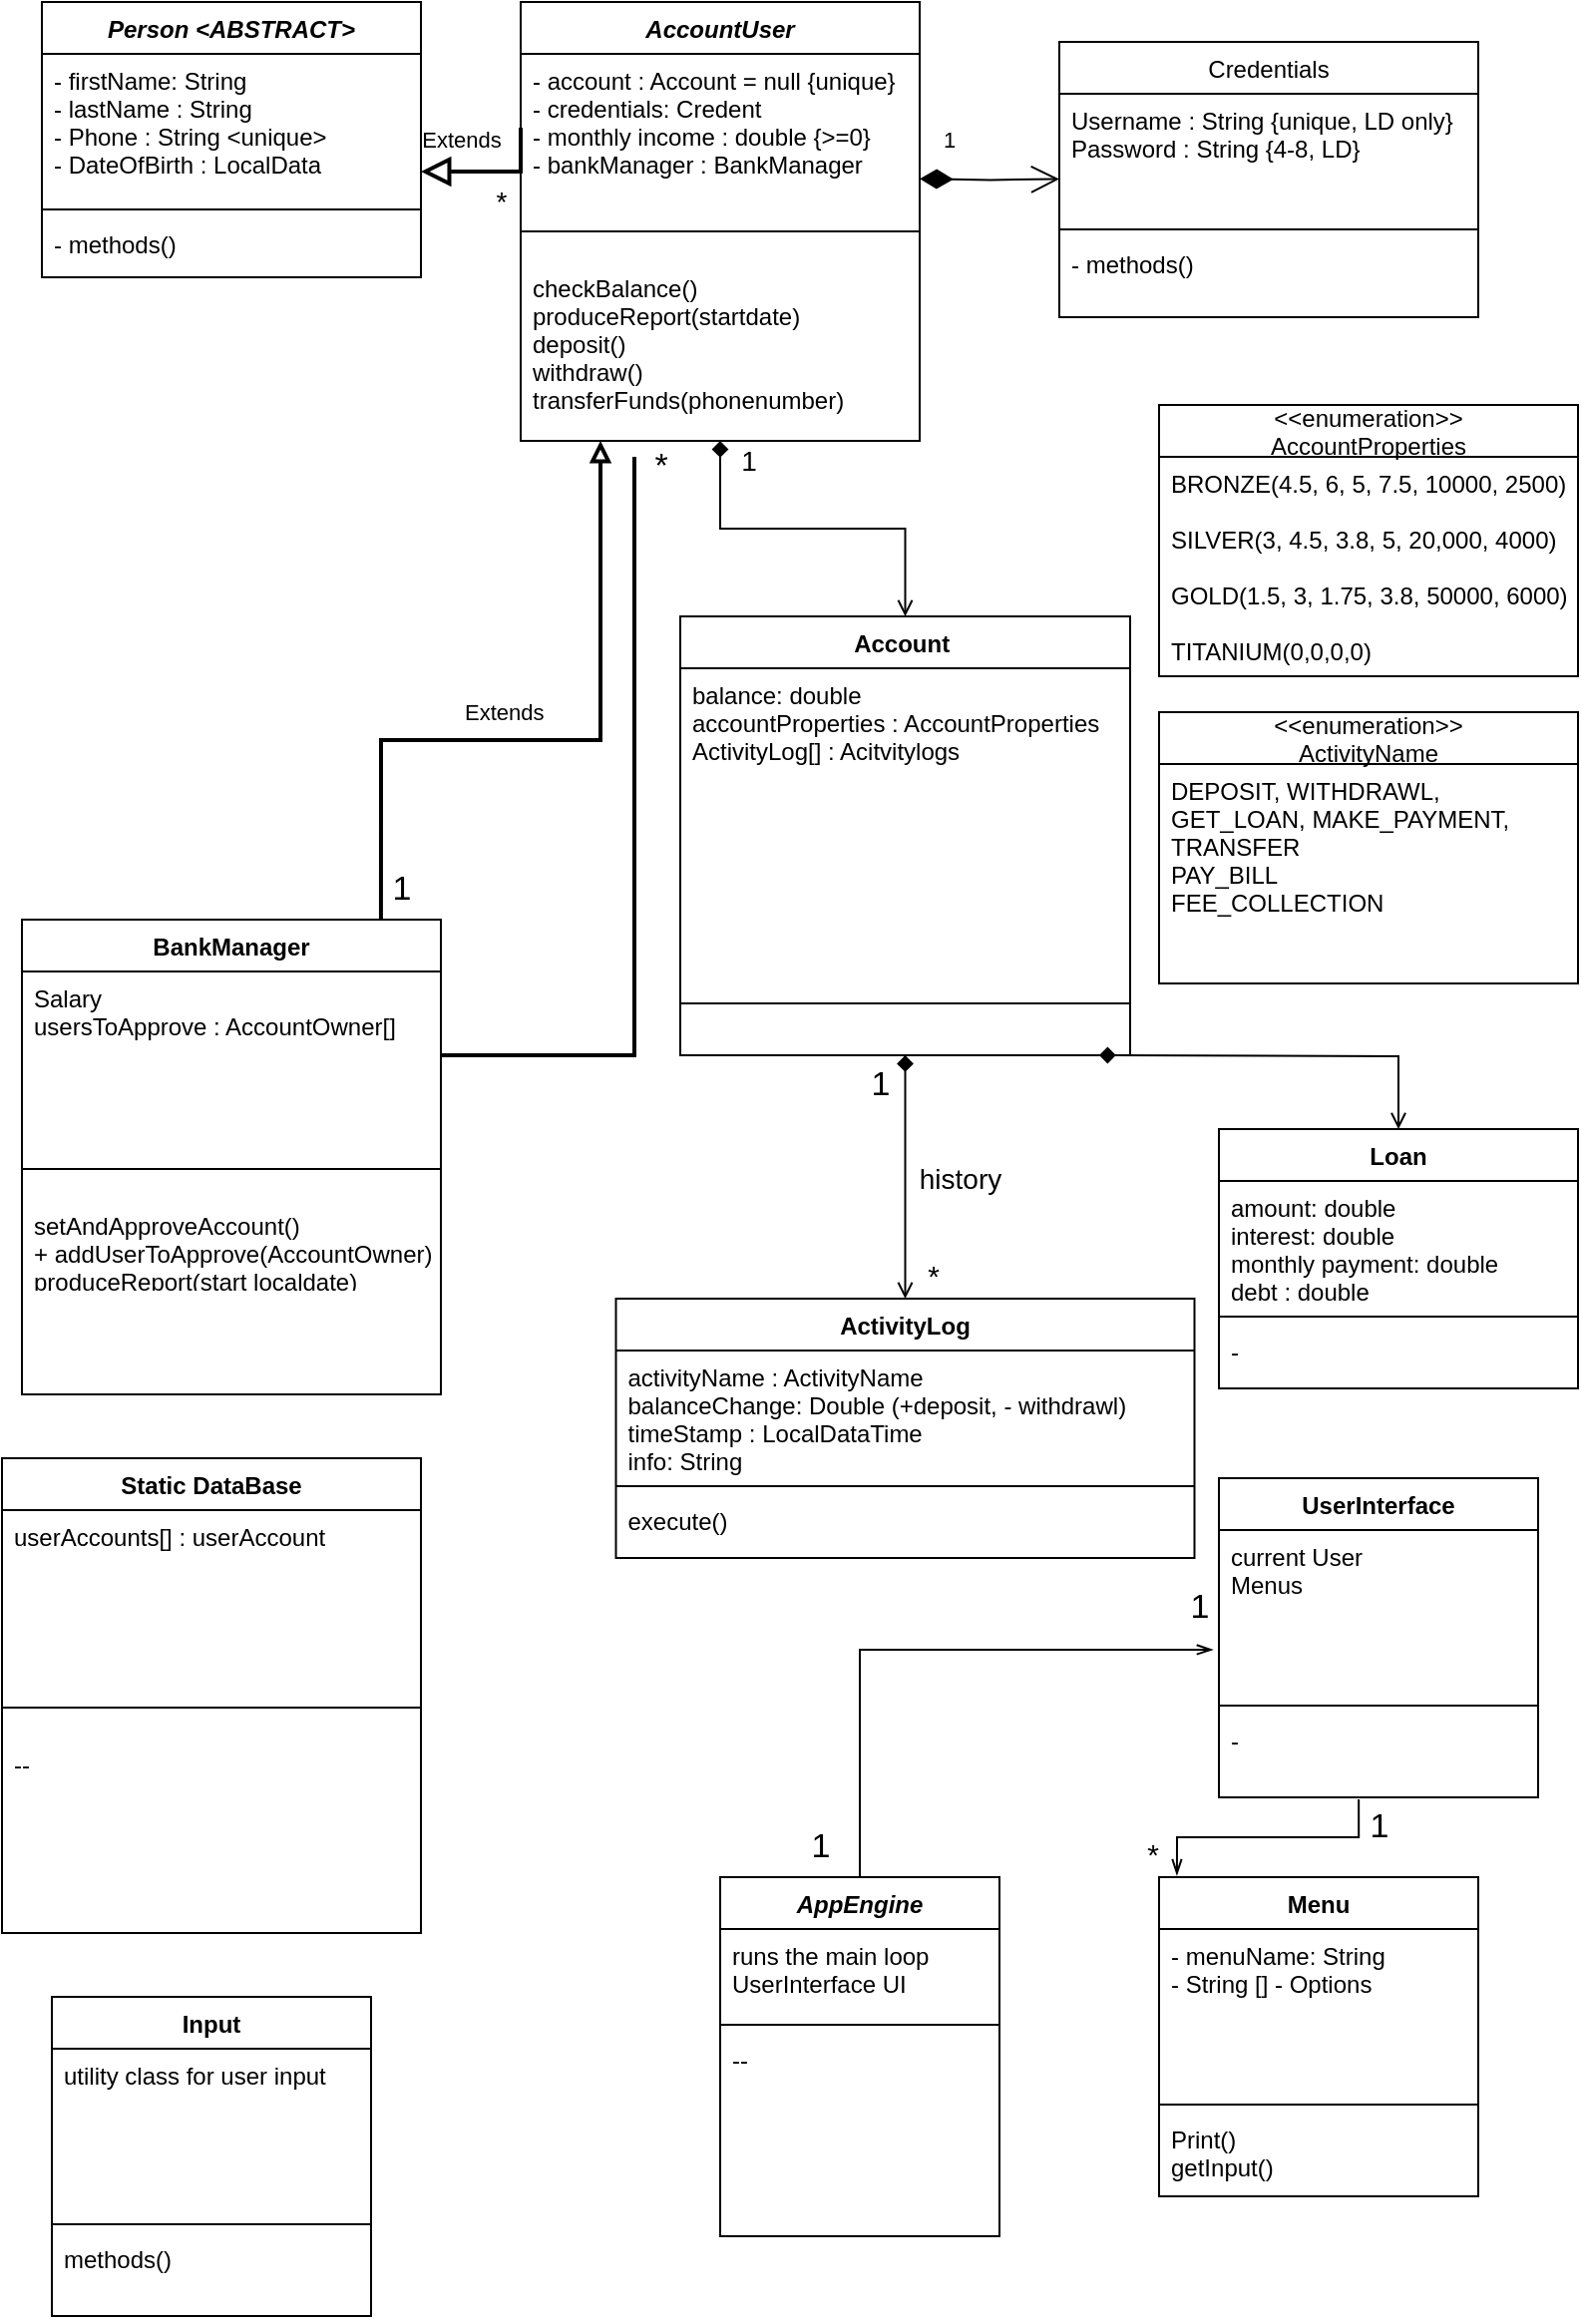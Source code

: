 <mxfile version="16.5.1" type="device"><diagram id="C5RBs43oDa-KdzZeNtuy" name="Page-1"><mxGraphModel dx="1422" dy="857" grid="1" gridSize="10" guides="1" tooltips="1" connect="1" arrows="1" fold="1" page="1" pageScale="1" pageWidth="827" pageHeight="1169" math="0" shadow="0"><root><mxCell id="WIyWlLk6GJQsqaUBKTNV-0"/><mxCell id="WIyWlLk6GJQsqaUBKTNV-1" parent="WIyWlLk6GJQsqaUBKTNV-0"/><mxCell id="4Luf4UbCgaXBXl4zU5tq-8" style="edgeStyle=orthogonalEdgeStyle;rounded=0;orthogonalLoop=1;jettySize=auto;html=1;fontSize=14;endArrow=open;endFill=0;startArrow=diamond;startFill=1;" parent="WIyWlLk6GJQsqaUBKTNV-1" source="zkfFHV4jXpPFQw0GAbJ--0" target="SM9FWzz-DXhbXA7rgFvg-9" edge="1"><mxGeometry relative="1" as="geometry"/></mxCell><mxCell id="zkfFHV4jXpPFQw0GAbJ--0" value="AccountUser" style="swimlane;fontStyle=3;align=center;verticalAlign=top;childLayout=stackLayout;horizontal=1;startSize=26;horizontalStack=0;resizeParent=1;resizeLast=0;collapsible=1;marginBottom=0;rounded=0;shadow=0;strokeWidth=1;" parent="WIyWlLk6GJQsqaUBKTNV-1" vertex="1"><mxGeometry x="290" y="20" width="200" height="220" as="geometry"><mxRectangle x="230" y="140" width="160" height="26" as="alternateBounds"/></mxGeometry></mxCell><mxCell id="zkfFHV4jXpPFQw0GAbJ--2" value="- account : Account = null {unique}&#10;- credentials: Credent                                           ials&#10;- monthly income : double {&gt;=0}&#10;- bankManager : BankManager" style="text;align=left;verticalAlign=top;spacingLeft=4;spacingRight=4;overflow=hidden;rotatable=0;points=[[0,0.5],[1,0.5]];portConstraint=eastwest;rounded=0;shadow=0;html=0;" parent="zkfFHV4jXpPFQw0GAbJ--0" vertex="1"><mxGeometry y="26" width="200" height="74" as="geometry"/></mxCell><mxCell id="zkfFHV4jXpPFQw0GAbJ--4" value="" style="line;html=1;strokeWidth=1;align=left;verticalAlign=middle;spacingTop=-1;spacingLeft=3;spacingRight=3;rotatable=0;labelPosition=right;points=[];portConstraint=eastwest;" parent="zkfFHV4jXpPFQw0GAbJ--0" vertex="1"><mxGeometry y="100" width="200" height="30" as="geometry"/></mxCell><mxCell id="4Luf4UbCgaXBXl4zU5tq-41" value="checkBalance()&#10;produceReport(startdate)&#10;deposit()&#10;withdraw()&#10;transferFunds(phonenumber)" style="text;align=left;verticalAlign=top;spacingLeft=4;spacingRight=4;overflow=hidden;rotatable=0;points=[[0,0.5],[1,0.5]];portConstraint=eastwest;rounded=0;shadow=0;html=0;" parent="zkfFHV4jXpPFQw0GAbJ--0" vertex="1"><mxGeometry y="130" width="200" height="74" as="geometry"/></mxCell><mxCell id="SM9FWzz-DXhbXA7rgFvg-9" value="Account &#10;" style="swimlane;fontStyle=1;align=center;verticalAlign=top;childLayout=stackLayout;horizontal=1;startSize=26;horizontalStack=0;resizeParent=1;resizeLast=0;collapsible=1;marginBottom=0;rounded=0;shadow=0;strokeWidth=1;" parent="WIyWlLk6GJQsqaUBKTNV-1" vertex="1"><mxGeometry x="370" y="328" width="225.5" height="220" as="geometry"><mxRectangle x="230" y="140" width="160" height="26" as="alternateBounds"/></mxGeometry></mxCell><mxCell id="SM9FWzz-DXhbXA7rgFvg-13" value="balance: double&#10;accountProperties : AccountProperties&#10;ActivityLog[] : Acitvitylogs" style="text;align=left;verticalAlign=top;spacingLeft=4;spacingRight=4;overflow=hidden;rotatable=0;points=[[0,0.5],[1,0.5]];portConstraint=eastwest;" parent="SM9FWzz-DXhbXA7rgFvg-9" vertex="1"><mxGeometry y="26" width="225.5" height="144" as="geometry"/></mxCell><mxCell id="SM9FWzz-DXhbXA7rgFvg-12" value="" style="line;html=1;strokeWidth=1;align=left;verticalAlign=middle;spacingTop=-1;spacingLeft=3;spacingRight=3;rotatable=0;labelPosition=right;points=[];portConstraint=eastwest;" parent="SM9FWzz-DXhbXA7rgFvg-9" vertex="1"><mxGeometry y="170" width="225.5" height="48" as="geometry"/></mxCell><mxCell id="YdLwRfeL1FWLSPvk3ik4-5" value="Credentials" style="swimlane;fontStyle=0;align=center;verticalAlign=top;childLayout=stackLayout;horizontal=1;startSize=26;horizontalStack=0;resizeParent=1;resizeLast=0;collapsible=1;marginBottom=0;rounded=0;shadow=0;strokeWidth=1;" parent="WIyWlLk6GJQsqaUBKTNV-1" vertex="1"><mxGeometry x="560" y="40" width="210" height="138" as="geometry"><mxRectangle x="130" y="380" width="160" height="26" as="alternateBounds"/></mxGeometry></mxCell><mxCell id="YdLwRfeL1FWLSPvk3ik4-6" value="Username : String {unique, LD only}&#10;Password : String {4-8, LD}" style="text;align=left;verticalAlign=top;spacingLeft=4;spacingRight=4;overflow=hidden;rotatable=0;points=[[0,0.5],[1,0.5]];portConstraint=eastwest;rounded=0;shadow=0;html=0;" parent="YdLwRfeL1FWLSPvk3ik4-5" vertex="1"><mxGeometry y="26" width="210" height="64" as="geometry"/></mxCell><mxCell id="aWY-BOkxABRlWkag9v3p-0" value="1" style="endArrow=open;html=1;endSize=12;startArrow=diamondThin;startSize=14;startFill=1;edgeStyle=orthogonalEdgeStyle;align=left;verticalAlign=bottom;rounded=0;entryX=0;entryY=0.668;entryDx=0;entryDy=0;entryPerimeter=0;" parent="YdLwRfeL1FWLSPvk3ik4-5" target="YdLwRfeL1FWLSPvk3ik4-6" edge="1"><mxGeometry x="-0.715" y="11" relative="1" as="geometry"><mxPoint x="-70" y="68.66" as="sourcePoint"/><mxPoint x="-30" y="90" as="targetPoint"/><mxPoint as="offset"/></mxGeometry></mxCell><mxCell id="YdLwRfeL1FWLSPvk3ik4-7" value="" style="line;html=1;strokeWidth=1;align=left;verticalAlign=middle;spacingTop=-1;spacingLeft=3;spacingRight=3;rotatable=0;labelPosition=right;points=[];portConstraint=eastwest;" parent="YdLwRfeL1FWLSPvk3ik4-5" vertex="1"><mxGeometry y="90" width="210" height="8" as="geometry"/></mxCell><mxCell id="YdLwRfeL1FWLSPvk3ik4-8" value="- methods()&#10;" style="text;align=left;verticalAlign=top;spacingLeft=4;spacingRight=4;overflow=hidden;rotatable=0;points=[[0,0.5],[1,0.5]];portConstraint=eastwest;" parent="YdLwRfeL1FWLSPvk3ik4-5" vertex="1"><mxGeometry y="98" width="210" height="26" as="geometry"/></mxCell><mxCell id="YdLwRfeL1FWLSPvk3ik4-9" value="Person &lt;ABSTRACT&gt;" style="swimlane;fontStyle=3;align=center;verticalAlign=top;childLayout=stackLayout;horizontal=1;startSize=26;horizontalStack=0;resizeParent=1;resizeLast=0;collapsible=1;marginBottom=0;rounded=0;shadow=0;strokeWidth=1;" parent="WIyWlLk6GJQsqaUBKTNV-1" vertex="1"><mxGeometry x="50" y="20" width="190" height="138" as="geometry"><mxRectangle x="130" y="380" width="160" height="26" as="alternateBounds"/></mxGeometry></mxCell><mxCell id="YdLwRfeL1FWLSPvk3ik4-10" value="- firstName: String&#10;- lastName : String&#10;- Phone : String &lt;unique&gt;&#10;- DateOfBirth : LocalData                                                                                                                &#10;" style="text;align=left;verticalAlign=top;spacingLeft=4;spacingRight=4;overflow=hidden;rotatable=0;points=[[0,0.5],[1,0.5]];portConstraint=eastwest;rounded=0;shadow=0;html=0;" parent="YdLwRfeL1FWLSPvk3ik4-9" vertex="1"><mxGeometry y="26" width="190" height="74" as="geometry"/></mxCell><mxCell id="YdLwRfeL1FWLSPvk3ik4-11" value="" style="line;html=1;strokeWidth=1;align=left;verticalAlign=middle;spacingTop=-1;spacingLeft=3;spacingRight=3;rotatable=0;labelPosition=right;points=[];portConstraint=eastwest;" parent="YdLwRfeL1FWLSPvk3ik4-9" vertex="1"><mxGeometry y="100" width="190" height="8" as="geometry"/></mxCell><mxCell id="YdLwRfeL1FWLSPvk3ik4-12" value="- methods()&#10;" style="text;align=left;verticalAlign=top;spacingLeft=4;spacingRight=4;overflow=hidden;rotatable=0;points=[[0,0.5],[1,0.5]];portConstraint=eastwest;" parent="YdLwRfeL1FWLSPvk3ik4-9" vertex="1"><mxGeometry y="108" width="190" height="26" as="geometry"/></mxCell><mxCell id="yUAD0iTqOjQwm6u62p8Z-0" value="" style="endArrow=block;endSize=10;endFill=0;shadow=0;strokeWidth=2;rounded=0;edgeStyle=elbowEdgeStyle;elbow=vertical;exitX=0;exitY=0.5;exitDx=0;exitDy=0;" parent="WIyWlLk6GJQsqaUBKTNV-1" source="zkfFHV4jXpPFQw0GAbJ--2" edge="1"><mxGeometry width="160" relative="1" as="geometry"><mxPoint x="285" y="110" as="sourcePoint"/><mxPoint x="240" y="105" as="targetPoint"/><Array as="points"><mxPoint x="260" y="105"/></Array></mxGeometry></mxCell><mxCell id="1qwP151atA8y7zbTdIOh-0" value="Extends" style="edgeLabel;html=1;align=center;verticalAlign=middle;resizable=0;points=[];" parent="WIyWlLk6GJQsqaUBKTNV-1" vertex="1" connectable="0"><mxGeometry x="260" y="88.997" as="geometry"/></mxCell><mxCell id="epGYF8HXlGHys48M9QGi-0" value="ActivityLog" style="swimlane;fontStyle=1;align=center;verticalAlign=top;childLayout=stackLayout;horizontal=1;startSize=26;horizontalStack=0;resizeParent=1;resizeParentMax=0;resizeLast=0;collapsible=1;marginBottom=0;" parent="WIyWlLk6GJQsqaUBKTNV-1" vertex="1"><mxGeometry x="337.75" y="670" width="290" height="130" as="geometry"/></mxCell><mxCell id="epGYF8HXlGHys48M9QGi-1" value="activityName : ActivityName&#10;balanceChange: Double (+deposit, - withdrawl)&#10;timeStamp : LocalDataTime&#10;info: String&#10;" style="text;strokeColor=none;fillColor=none;align=left;verticalAlign=top;spacingLeft=4;spacingRight=4;overflow=hidden;rotatable=0;points=[[0,0.5],[1,0.5]];portConstraint=eastwest;" parent="epGYF8HXlGHys48M9QGi-0" vertex="1"><mxGeometry y="26" width="290" height="64" as="geometry"/></mxCell><mxCell id="epGYF8HXlGHys48M9QGi-2" value="" style="line;strokeWidth=1;fillColor=none;align=left;verticalAlign=middle;spacingTop=-1;spacingLeft=3;spacingRight=3;rotatable=0;labelPosition=right;points=[];portConstraint=eastwest;" parent="epGYF8HXlGHys48M9QGi-0" vertex="1"><mxGeometry y="90" width="290" height="8" as="geometry"/></mxCell><mxCell id="epGYF8HXlGHys48M9QGi-3" value="execute()" style="text;strokeColor=none;fillColor=none;align=left;verticalAlign=top;spacingLeft=4;spacingRight=4;overflow=hidden;rotatable=0;points=[[0,0.5],[1,0.5]];portConstraint=eastwest;" parent="epGYF8HXlGHys48M9QGi-0" vertex="1"><mxGeometry y="98" width="290" height="32" as="geometry"/></mxCell><mxCell id="kAwb_uqVMEeGhXSPQdEG-10" style="edgeStyle=orthogonalEdgeStyle;rounded=0;orthogonalLoop=1;jettySize=auto;html=1;endArrow=open;endFill=0;strokeWidth=1;startArrow=diamond;startFill=1;exitX=0.5;exitY=1;exitDx=0;exitDy=0;entryX=0.5;entryY=0;entryDx=0;entryDy=0;" parent="WIyWlLk6GJQsqaUBKTNV-1" source="SM9FWzz-DXhbXA7rgFvg-9" target="epGYF8HXlGHys48M9QGi-0" edge="1"><mxGeometry relative="1" as="geometry"><mxPoint x="260" y="650" as="targetPoint"/><mxPoint x="250" y="690" as="sourcePoint"/></mxGeometry></mxCell><mxCell id="kAwb_uqVMEeGhXSPQdEG-11" value="&lt;font style=&quot;font-size: 15px&quot;&gt;*&lt;/font&gt;" style="edgeLabel;resizable=0;html=1;align=right;verticalAlign=bottom;" parent="WIyWlLk6GJQsqaUBKTNV-1" connectable="0" vertex="1"><mxGeometry x="500.002" y="669.996" as="geometry"/></mxCell><mxCell id="orXL8nzz-lptZYbNuGuK-2" value="Menu" style="swimlane;fontStyle=1;align=center;verticalAlign=top;childLayout=stackLayout;horizontal=1;startSize=26;horizontalStack=0;resizeParent=1;resizeParentMax=0;resizeLast=0;collapsible=1;marginBottom=0;" parent="WIyWlLk6GJQsqaUBKTNV-1" vertex="1"><mxGeometry x="610" y="960" width="160" height="160" as="geometry"/></mxCell><mxCell id="orXL8nzz-lptZYbNuGuK-3" value="- menuName: String&#10;- String [] - Options&#10;" style="text;strokeColor=none;fillColor=none;align=left;verticalAlign=top;spacingLeft=4;spacingRight=4;overflow=hidden;rotatable=0;points=[[0,0.5],[1,0.5]];portConstraint=eastwest;" parent="orXL8nzz-lptZYbNuGuK-2" vertex="1"><mxGeometry y="26" width="160" height="84" as="geometry"/></mxCell><mxCell id="orXL8nzz-lptZYbNuGuK-4" value="" style="line;strokeWidth=1;fillColor=none;align=left;verticalAlign=middle;spacingTop=-1;spacingLeft=3;spacingRight=3;rotatable=0;labelPosition=right;points=[];portConstraint=eastwest;" parent="orXL8nzz-lptZYbNuGuK-2" vertex="1"><mxGeometry y="110" width="160" height="8" as="geometry"/></mxCell><mxCell id="orXL8nzz-lptZYbNuGuK-5" value="Print()&#10;getInput()" style="text;strokeColor=none;fillColor=none;align=left;verticalAlign=top;spacingLeft=4;spacingRight=4;overflow=hidden;rotatable=0;points=[[0,0.5],[1,0.5]];portConstraint=eastwest;" parent="orXL8nzz-lptZYbNuGuK-2" vertex="1"><mxGeometry y="118" width="160" height="42" as="geometry"/></mxCell><mxCell id="rwyJyEH3u8eJIuXI3xqc-11" style="edgeStyle=orthogonalEdgeStyle;rounded=0;orthogonalLoop=1;jettySize=auto;html=1;exitX=0.5;exitY=0;exitDx=0;exitDy=0;endArrow=openThin;endFill=0;entryX=-0.019;entryY=0.714;entryDx=0;entryDy=0;entryPerimeter=0;" edge="1" parent="WIyWlLk6GJQsqaUBKTNV-1" source="4Luf4UbCgaXBXl4zU5tq-2" target="rwyJyEH3u8eJIuXI3xqc-1"><mxGeometry relative="1" as="geometry"><mxPoint x="470" y="910" as="targetPoint"/></mxGeometry></mxCell><mxCell id="4Luf4UbCgaXBXl4zU5tq-2" value="AppEngine" style="swimlane;fontStyle=3;align=center;verticalAlign=top;childLayout=stackLayout;horizontal=1;startSize=26;horizontalStack=0;resizeParent=1;resizeLast=0;collapsible=1;marginBottom=0;rounded=0;shadow=0;strokeWidth=1;" parent="WIyWlLk6GJQsqaUBKTNV-1" vertex="1"><mxGeometry x="390" y="960" width="140" height="180" as="geometry"><mxRectangle x="130" y="380" width="160" height="26" as="alternateBounds"/></mxGeometry></mxCell><mxCell id="4Luf4UbCgaXBXl4zU5tq-3" value="runs the main loop&#10;UserInterface UI" style="text;align=left;verticalAlign=top;spacingLeft=4;spacingRight=4;overflow=hidden;rotatable=0;points=[[0,0.5],[1,0.5]];portConstraint=eastwest;rounded=0;shadow=0;html=0;" parent="4Luf4UbCgaXBXl4zU5tq-2" vertex="1"><mxGeometry y="26" width="140" height="44" as="geometry"/></mxCell><mxCell id="4Luf4UbCgaXBXl4zU5tq-4" value="" style="line;html=1;strokeWidth=1;align=left;verticalAlign=middle;spacingTop=-1;spacingLeft=3;spacingRight=3;rotatable=0;labelPosition=right;points=[];portConstraint=eastwest;" parent="4Luf4UbCgaXBXl4zU5tq-2" vertex="1"><mxGeometry y="70" width="140" height="8" as="geometry"/></mxCell><mxCell id="4Luf4UbCgaXBXl4zU5tq-5" value="--" style="text;align=left;verticalAlign=top;spacingLeft=4;spacingRight=4;overflow=hidden;rotatable=0;points=[[0,0.5],[1,0.5]];portConstraint=eastwest;fontStyle=0" parent="4Luf4UbCgaXBXl4zU5tq-2" vertex="1"><mxGeometry y="78" width="140" height="82" as="geometry"/></mxCell><mxCell id="4Luf4UbCgaXBXl4zU5tq-7" value="&lt;font style=&quot;font-size: 14px&quot;&gt;*&lt;/font&gt;" style="text;html=1;align=center;verticalAlign=middle;resizable=0;points=[];autosize=1;strokeColor=none;fillColor=none;" parent="WIyWlLk6GJQsqaUBKTNV-1" vertex="1"><mxGeometry x="270" y="110" width="20" height="20" as="geometry"/></mxCell><mxCell id="4Luf4UbCgaXBXl4zU5tq-9" value="1" style="text;html=1;align=center;verticalAlign=middle;resizable=0;points=[];autosize=1;strokeColor=none;fillColor=none;fontSize=14;" parent="WIyWlLk6GJQsqaUBKTNV-1" vertex="1"><mxGeometry x="394" y="240" width="20" height="20" as="geometry"/></mxCell><mxCell id="4Luf4UbCgaXBXl4zU5tq-11" value="&lt;&lt;enumeration&gt;&gt;&#10;AccountProperties" style="swimlane;fontStyle=0;childLayout=stackLayout;horizontal=1;startSize=26;fillColor=none;horizontalStack=0;resizeParent=1;resizeParentMax=0;resizeLast=0;collapsible=1;marginBottom=0;" parent="WIyWlLk6GJQsqaUBKTNV-1" vertex="1"><mxGeometry x="610" y="222" width="210" height="136" as="geometry"/></mxCell><mxCell id="4Luf4UbCgaXBXl4zU5tq-12" value="BRONZE(4.5, 6, 5, 7.5, 10000, 2500)&#10;&#10;SILVER(3, 4.5, 3.8, 5, 20,000, 4000)&#10;&#10;GOLD(1.5, 3, 1.75, 3.8, 50000, 6000)&#10;&#10;TITANIUM(0,0,0,0)&#10;" style="text;strokeColor=none;fillColor=none;align=left;verticalAlign=top;spacingLeft=4;spacingRight=4;overflow=hidden;rotatable=0;points=[[0,0.5],[1,0.5]];portConstraint=eastwest;" parent="4Luf4UbCgaXBXl4zU5tq-11" vertex="1"><mxGeometry y="26" width="210" height="110" as="geometry"/></mxCell><mxCell id="4Luf4UbCgaXBXl4zU5tq-14" value="history" style="text;html=1;align=center;verticalAlign=middle;resizable=0;points=[];autosize=1;strokeColor=none;fillColor=none;fontSize=14;" parent="WIyWlLk6GJQsqaUBKTNV-1" vertex="1"><mxGeometry x="480" y="600" width="60" height="20" as="geometry"/></mxCell><mxCell id="4Luf4UbCgaXBXl4zU5tq-15" value="&lt;&lt;enumeration&gt;&gt;&#10;ActivityName" style="swimlane;fontStyle=0;childLayout=stackLayout;horizontal=1;startSize=26;fillColor=none;horizontalStack=0;resizeParent=1;resizeParentMax=0;resizeLast=0;collapsible=1;marginBottom=0;" parent="WIyWlLk6GJQsqaUBKTNV-1" vertex="1"><mxGeometry x="610" y="376" width="210" height="136" as="geometry"/></mxCell><mxCell id="4Luf4UbCgaXBXl4zU5tq-16" value="DEPOSIT, WITHDRAWL,&#10;GET_LOAN, MAKE_PAYMENT,&#10;TRANSFER&#10;PAY_BILL&#10;FEE_COLLECTION&#10;" style="text;strokeColor=none;fillColor=none;align=left;verticalAlign=top;spacingLeft=4;spacingRight=4;overflow=hidden;rotatable=0;points=[[0,0.5],[1,0.5]];portConstraint=eastwest;" parent="4Luf4UbCgaXBXl4zU5tq-15" vertex="1"><mxGeometry y="26" width="210" height="110" as="geometry"/></mxCell><mxCell id="4Luf4UbCgaXBXl4zU5tq-22" style="edgeStyle=orthogonalEdgeStyle;rounded=0;orthogonalLoop=1;jettySize=auto;html=1;exitX=0.857;exitY=0;exitDx=0;exitDy=0;fontSize=14;startArrow=none;startFill=0;endArrow=block;endFill=0;strokeWidth=2;exitPerimeter=0;" parent="WIyWlLk6GJQsqaUBKTNV-1" source="4Luf4UbCgaXBXl4zU5tq-28" edge="1"><mxGeometry relative="1" as="geometry"><mxPoint x="220" y="378" as="sourcePoint"/><mxPoint x="330" y="240" as="targetPoint"/><Array as="points"><mxPoint x="220" y="390"/><mxPoint x="330" y="390"/></Array></mxGeometry></mxCell><mxCell id="4Luf4UbCgaXBXl4zU5tq-28" value="BankManager" style="swimlane;fontStyle=1;align=center;verticalAlign=top;childLayout=stackLayout;horizontal=1;startSize=26;horizontalStack=0;resizeParent=1;resizeLast=0;collapsible=1;marginBottom=0;rounded=0;shadow=0;strokeWidth=1;" parent="WIyWlLk6GJQsqaUBKTNV-1" vertex="1"><mxGeometry x="40" y="480" width="210" height="238" as="geometry"><mxRectangle x="230" y="140" width="160" height="26" as="alternateBounds"/></mxGeometry></mxCell><mxCell id="4Luf4UbCgaXBXl4zU5tq-29" value="Salary&#10;usersToApprove : AccountOwner[]&#10;&#10;&#10;&#10;" style="text;align=left;verticalAlign=top;spacingLeft=4;spacingRight=4;overflow=hidden;rotatable=0;points=[[0,0.5],[1,0.5]];portConstraint=eastwest;rounded=0;shadow=0;html=0;" parent="4Luf4UbCgaXBXl4zU5tq-28" vertex="1"><mxGeometry y="26" width="210" height="84" as="geometry"/></mxCell><mxCell id="4Luf4UbCgaXBXl4zU5tq-30" value="" style="line;html=1;strokeWidth=1;align=left;verticalAlign=middle;spacingTop=-1;spacingLeft=3;spacingRight=3;rotatable=0;labelPosition=right;points=[];portConstraint=eastwest;" parent="4Luf4UbCgaXBXl4zU5tq-28" vertex="1"><mxGeometry y="110" width="210" height="30" as="geometry"/></mxCell><mxCell id="4Luf4UbCgaXBXl4zU5tq-33" value="setAndApproveAccount()&#10;+ addUserToApprove(AccountOwner)&#10;produceReport(start localdate)&#10;&#10;" style="text;align=left;verticalAlign=top;spacingLeft=4;spacingRight=4;overflow=hidden;rotatable=0;points=[[0,0.5],[1,0.5]];portConstraint=eastwest;" parent="4Luf4UbCgaXBXl4zU5tq-28" vertex="1"><mxGeometry y="140" width="210" height="42" as="geometry"/></mxCell><mxCell id="4Luf4UbCgaXBXl4zU5tq-34" value="&lt;span style=&quot;color: rgb(0, 0, 0); font-family: helvetica; font-size: 11px; font-style: normal; font-weight: 400; letter-spacing: normal; text-align: center; text-indent: 0px; text-transform: none; word-spacing: 0px; background-color: rgb(255, 255, 255); display: inline; float: none;&quot;&gt;Extends&lt;/span&gt;" style="text;whiteSpace=wrap;html=1;fontSize=14;" parent="WIyWlLk6GJQsqaUBKTNV-1" vertex="1"><mxGeometry x="260" y="360" width="70" height="30" as="geometry"/></mxCell><mxCell id="4Luf4UbCgaXBXl4zU5tq-36" style="edgeStyle=orthogonalEdgeStyle;rounded=0;orthogonalLoop=1;jettySize=auto;html=1;fontSize=14;startArrow=none;startFill=0;endArrow=none;endFill=0;strokeWidth=2;entryX=-0.15;entryY=0.333;entryDx=0;entryDy=0;entryPerimeter=0;" parent="WIyWlLk6GJQsqaUBKTNV-1" source="4Luf4UbCgaXBXl4zU5tq-29" target="4Luf4UbCgaXBXl4zU5tq-39" edge="1"><mxGeometry relative="1" as="geometry"><mxPoint x="350" y="230" as="targetPoint"/></mxGeometry></mxCell><mxCell id="4Luf4UbCgaXBXl4zU5tq-38" value="1" style="text;html=1;align=center;verticalAlign=middle;resizable=0;points=[];autosize=1;strokeColor=none;fillColor=none;fontSize=17;" parent="WIyWlLk6GJQsqaUBKTNV-1" vertex="1"><mxGeometry x="220" y="450" width="20" height="30" as="geometry"/></mxCell><mxCell id="4Luf4UbCgaXBXl4zU5tq-39" value="*" style="text;html=1;align=center;verticalAlign=middle;resizable=0;points=[];autosize=1;strokeColor=none;fillColor=none;fontSize=17;" parent="WIyWlLk6GJQsqaUBKTNV-1" vertex="1"><mxGeometry x="350" y="238" width="20" height="30" as="geometry"/></mxCell><mxCell id="8YZhuS3P8OdhInx89twC-0" value="1" style="text;html=1;align=center;verticalAlign=middle;resizable=0;points=[];autosize=1;strokeColor=none;fillColor=none;fontSize=17;" parent="WIyWlLk6GJQsqaUBKTNV-1" vertex="1"><mxGeometry x="460" y="548" width="20" height="30" as="geometry"/></mxCell><mxCell id="8YZhuS3P8OdhInx89twC-1" value="Input" style="swimlane;fontStyle=1;align=center;verticalAlign=top;childLayout=stackLayout;horizontal=1;startSize=26;horizontalStack=0;resizeParent=1;resizeParentMax=0;resizeLast=0;collapsible=1;marginBottom=0;" parent="WIyWlLk6GJQsqaUBKTNV-1" vertex="1"><mxGeometry x="55" y="1020" width="160" height="160" as="geometry"/></mxCell><mxCell id="8YZhuS3P8OdhInx89twC-2" value="utility class for user input" style="text;strokeColor=none;fillColor=none;align=left;verticalAlign=top;spacingLeft=4;spacingRight=4;overflow=hidden;rotatable=0;points=[[0,0.5],[1,0.5]];portConstraint=eastwest;" parent="8YZhuS3P8OdhInx89twC-1" vertex="1"><mxGeometry y="26" width="160" height="84" as="geometry"/></mxCell><mxCell id="8YZhuS3P8OdhInx89twC-3" value="" style="line;strokeWidth=1;fillColor=none;align=left;verticalAlign=middle;spacingTop=-1;spacingLeft=3;spacingRight=3;rotatable=0;labelPosition=right;points=[];portConstraint=eastwest;" parent="8YZhuS3P8OdhInx89twC-1" vertex="1"><mxGeometry y="110" width="160" height="8" as="geometry"/></mxCell><mxCell id="8YZhuS3P8OdhInx89twC-4" value="methods()&#10;" style="text;strokeColor=none;fillColor=none;align=left;verticalAlign=top;spacingLeft=4;spacingRight=4;overflow=hidden;rotatable=0;points=[[0,0.5],[1,0.5]];portConstraint=eastwest;" parent="8YZhuS3P8OdhInx89twC-1" vertex="1"><mxGeometry y="118" width="160" height="42" as="geometry"/></mxCell><mxCell id="oUT_r6ifbVCZz3eZSYEO-0" value="Static DataBase" style="swimlane;fontStyle=1;align=center;verticalAlign=top;childLayout=stackLayout;horizontal=1;startSize=26;horizontalStack=0;resizeParent=1;resizeLast=0;collapsible=1;marginBottom=0;rounded=0;shadow=0;strokeWidth=1;" parent="WIyWlLk6GJQsqaUBKTNV-1" vertex="1"><mxGeometry x="30" y="750" width="210" height="238" as="geometry"><mxRectangle x="230" y="140" width="160" height="26" as="alternateBounds"/></mxGeometry></mxCell><mxCell id="oUT_r6ifbVCZz3eZSYEO-1" value="userAccounts[] : userAccount&#10;" style="text;align=left;verticalAlign=top;spacingLeft=4;spacingRight=4;overflow=hidden;rotatable=0;points=[[0,0.5],[1,0.5]];portConstraint=eastwest;rounded=0;shadow=0;html=0;" parent="oUT_r6ifbVCZz3eZSYEO-0" vertex="1"><mxGeometry y="26" width="210" height="84" as="geometry"/></mxCell><mxCell id="oUT_r6ifbVCZz3eZSYEO-2" value="" style="line;html=1;strokeWidth=1;align=left;verticalAlign=middle;spacingTop=-1;spacingLeft=3;spacingRight=3;rotatable=0;labelPosition=right;points=[];portConstraint=eastwest;" parent="oUT_r6ifbVCZz3eZSYEO-0" vertex="1"><mxGeometry y="110" width="210" height="30" as="geometry"/></mxCell><mxCell id="oUT_r6ifbVCZz3eZSYEO-3" value="--" style="text;align=left;verticalAlign=top;spacingLeft=4;spacingRight=4;overflow=hidden;rotatable=0;points=[[0,0.5],[1,0.5]];portConstraint=eastwest;" parent="oUT_r6ifbVCZz3eZSYEO-0" vertex="1"><mxGeometry y="140" width="210" height="42" as="geometry"/></mxCell><mxCell id="iCY4lSmdHnjkNTVPxaC9-1" value="Loan" style="swimlane;fontStyle=1;align=center;verticalAlign=top;childLayout=stackLayout;horizontal=1;startSize=26;horizontalStack=0;resizeParent=1;resizeParentMax=0;resizeLast=0;collapsible=1;marginBottom=0;" parent="WIyWlLk6GJQsqaUBKTNV-1" vertex="1"><mxGeometry x="640" y="585" width="180" height="130" as="geometry"/></mxCell><mxCell id="iCY4lSmdHnjkNTVPxaC9-2" value="amount: double&#10;interest: double&#10;monthly payment: double&#10;debt : double" style="text;strokeColor=none;fillColor=none;align=left;verticalAlign=top;spacingLeft=4;spacingRight=4;overflow=hidden;rotatable=0;points=[[0,0.5],[1,0.5]];portConstraint=eastwest;" parent="iCY4lSmdHnjkNTVPxaC9-1" vertex="1"><mxGeometry y="26" width="180" height="64" as="geometry"/></mxCell><mxCell id="iCY4lSmdHnjkNTVPxaC9-3" value="" style="line;strokeWidth=1;fillColor=none;align=left;verticalAlign=middle;spacingTop=-1;spacingLeft=3;spacingRight=3;rotatable=0;labelPosition=right;points=[];portConstraint=eastwest;" parent="iCY4lSmdHnjkNTVPxaC9-1" vertex="1"><mxGeometry y="90" width="180" height="8" as="geometry"/></mxCell><mxCell id="iCY4lSmdHnjkNTVPxaC9-4" value="-" style="text;strokeColor=none;fillColor=none;align=left;verticalAlign=top;spacingLeft=4;spacingRight=4;overflow=hidden;rotatable=0;points=[[0,0.5],[1,0.5]];portConstraint=eastwest;" parent="iCY4lSmdHnjkNTVPxaC9-1" vertex="1"><mxGeometry y="98" width="180" height="32" as="geometry"/></mxCell><mxCell id="iCY4lSmdHnjkNTVPxaC9-5" style="edgeStyle=orthogonalEdgeStyle;rounded=0;orthogonalLoop=1;jettySize=auto;html=1;endArrow=open;endFill=0;strokeWidth=1;startArrow=diamond;startFill=1;exitX=0.5;exitY=1;exitDx=0;exitDy=0;entryX=0.5;entryY=0;entryDx=0;entryDy=0;" parent="WIyWlLk6GJQsqaUBKTNV-1" target="iCY4lSmdHnjkNTVPxaC9-1" edge="1"><mxGeometry relative="1" as="geometry"><mxPoint x="580" y="670" as="targetPoint"/><mxPoint x="580" y="548" as="sourcePoint"/></mxGeometry></mxCell><mxCell id="rwyJyEH3u8eJIuXI3xqc-0" value="UserInterface" style="swimlane;fontStyle=1;align=center;verticalAlign=top;childLayout=stackLayout;horizontal=1;startSize=26;horizontalStack=0;resizeParent=1;resizeParentMax=0;resizeLast=0;collapsible=1;marginBottom=0;" vertex="1" parent="WIyWlLk6GJQsqaUBKTNV-1"><mxGeometry x="640" y="760" width="160" height="160" as="geometry"/></mxCell><mxCell id="rwyJyEH3u8eJIuXI3xqc-1" value="current User&#10;Menus&#10;" style="text;strokeColor=none;fillColor=none;align=left;verticalAlign=top;spacingLeft=4;spacingRight=4;overflow=hidden;rotatable=0;points=[[0,0.5],[1,0.5]];portConstraint=eastwest;" vertex="1" parent="rwyJyEH3u8eJIuXI3xqc-0"><mxGeometry y="26" width="160" height="84" as="geometry"/></mxCell><mxCell id="rwyJyEH3u8eJIuXI3xqc-2" value="" style="line;strokeWidth=1;fillColor=none;align=left;verticalAlign=middle;spacingTop=-1;spacingLeft=3;spacingRight=3;rotatable=0;labelPosition=right;points=[];portConstraint=eastwest;" vertex="1" parent="rwyJyEH3u8eJIuXI3xqc-0"><mxGeometry y="110" width="160" height="8" as="geometry"/></mxCell><mxCell id="rwyJyEH3u8eJIuXI3xqc-3" value="-" style="text;strokeColor=none;fillColor=none;align=left;verticalAlign=top;spacingLeft=4;spacingRight=4;overflow=hidden;rotatable=0;points=[[0,0.5],[1,0.5]];portConstraint=eastwest;" vertex="1" parent="rwyJyEH3u8eJIuXI3xqc-0"><mxGeometry y="118" width="160" height="42" as="geometry"/></mxCell><mxCell id="rwyJyEH3u8eJIuXI3xqc-6" style="edgeStyle=orthogonalEdgeStyle;rounded=0;orthogonalLoop=1;jettySize=auto;html=1;exitX=0.438;exitY=1.024;exitDx=0;exitDy=0;entryX=0.056;entryY=-0.006;entryDx=0;entryDy=0;entryPerimeter=0;endArrow=openThin;endFill=0;exitPerimeter=0;" edge="1" parent="WIyWlLk6GJQsqaUBKTNV-1" source="rwyJyEH3u8eJIuXI3xqc-3" target="orXL8nzz-lptZYbNuGuK-2"><mxGeometry relative="1" as="geometry"/></mxCell><mxCell id="rwyJyEH3u8eJIuXI3xqc-7" value="&lt;font style=&quot;font-size: 15px&quot;&gt;*&lt;/font&gt;" style="edgeLabel;resizable=0;html=1;align=right;verticalAlign=bottom;" connectable="0" vertex="1" parent="WIyWlLk6GJQsqaUBKTNV-1"><mxGeometry x="610.002" y="959.996" as="geometry"/></mxCell><mxCell id="rwyJyEH3u8eJIuXI3xqc-8" value="1" style="text;html=1;align=center;verticalAlign=middle;resizable=0;points=[];autosize=1;strokeColor=none;fillColor=none;fontSize=17;" vertex="1" parent="WIyWlLk6GJQsqaUBKTNV-1"><mxGeometry x="710" y="920" width="20" height="30" as="geometry"/></mxCell><mxCell id="rwyJyEH3u8eJIuXI3xqc-12" value="1" style="text;html=1;align=center;verticalAlign=middle;resizable=0;points=[];autosize=1;strokeColor=none;fillColor=none;fontSize=17;" vertex="1" parent="WIyWlLk6GJQsqaUBKTNV-1"><mxGeometry x="620" y="810" width="20" height="30" as="geometry"/></mxCell><mxCell id="rwyJyEH3u8eJIuXI3xqc-13" value="1" style="text;html=1;align=center;verticalAlign=middle;resizable=0;points=[];autosize=1;strokeColor=none;fillColor=none;fontSize=17;" vertex="1" parent="WIyWlLk6GJQsqaUBKTNV-1"><mxGeometry x="430" y="930" width="20" height="30" as="geometry"/></mxCell></root></mxGraphModel></diagram></mxfile>